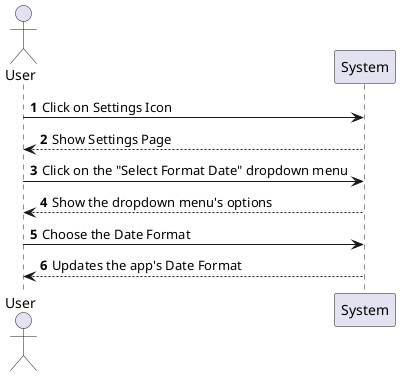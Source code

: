 @startuml
'https://plantuml.com/sequence-diagram

autonumber

Actor "User" as user
participant "System" as sys

user -> sys : Click on Settings Icon
user <-- sys : Show Settings Page

user -> sys : Click on the "Select Format Date" dropdown menu
user <-- sys : Show the dropdown menu's options

user -> sys : Choose the Date Format
user <-- sys : Updates the app's Date Format

@enduml